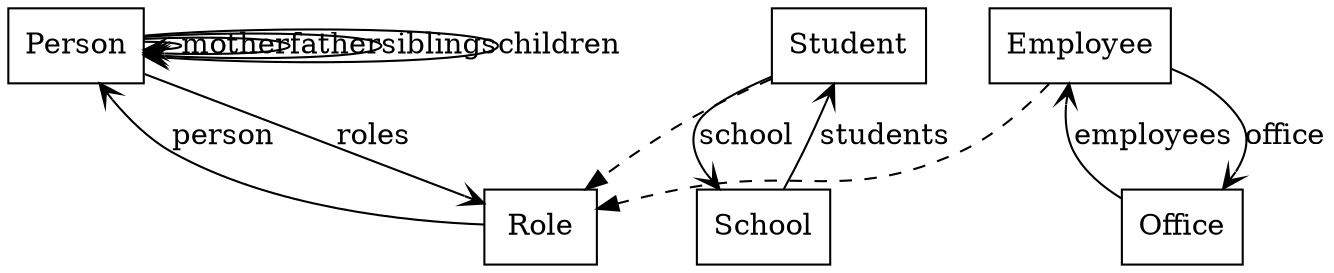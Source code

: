 digraph database {
  node[shape=box,color=black];
  subgraph inheritance {
    edge[style=dashed,dir=forward,arrowhead=normal];
    "Person";
    "Role";
    "Student" -> "Role";
    "Employee" -> "Role";
    "School";
    "Office";
  }
  subgraph relations {
    edge[dir=forward,arrowhead=vee];
    "Person" -> "Person" [label="mother"];
    "Person" -> "Person" [label="father"];
    "Person" -> "Person" [label="siblings"];
    "Person" -> "Person" [label="children"];
    "Person" -> "Role" [label="roles"];
    "Role" -> "Person" [label="person"];
    "School" -> "Student" [label="students"];
    "Student" -> "School" [label="school"];
    "Employee" -> "Office" [label="office"];
    "Office" -> "Employee" [label="employees"];
  }
}

